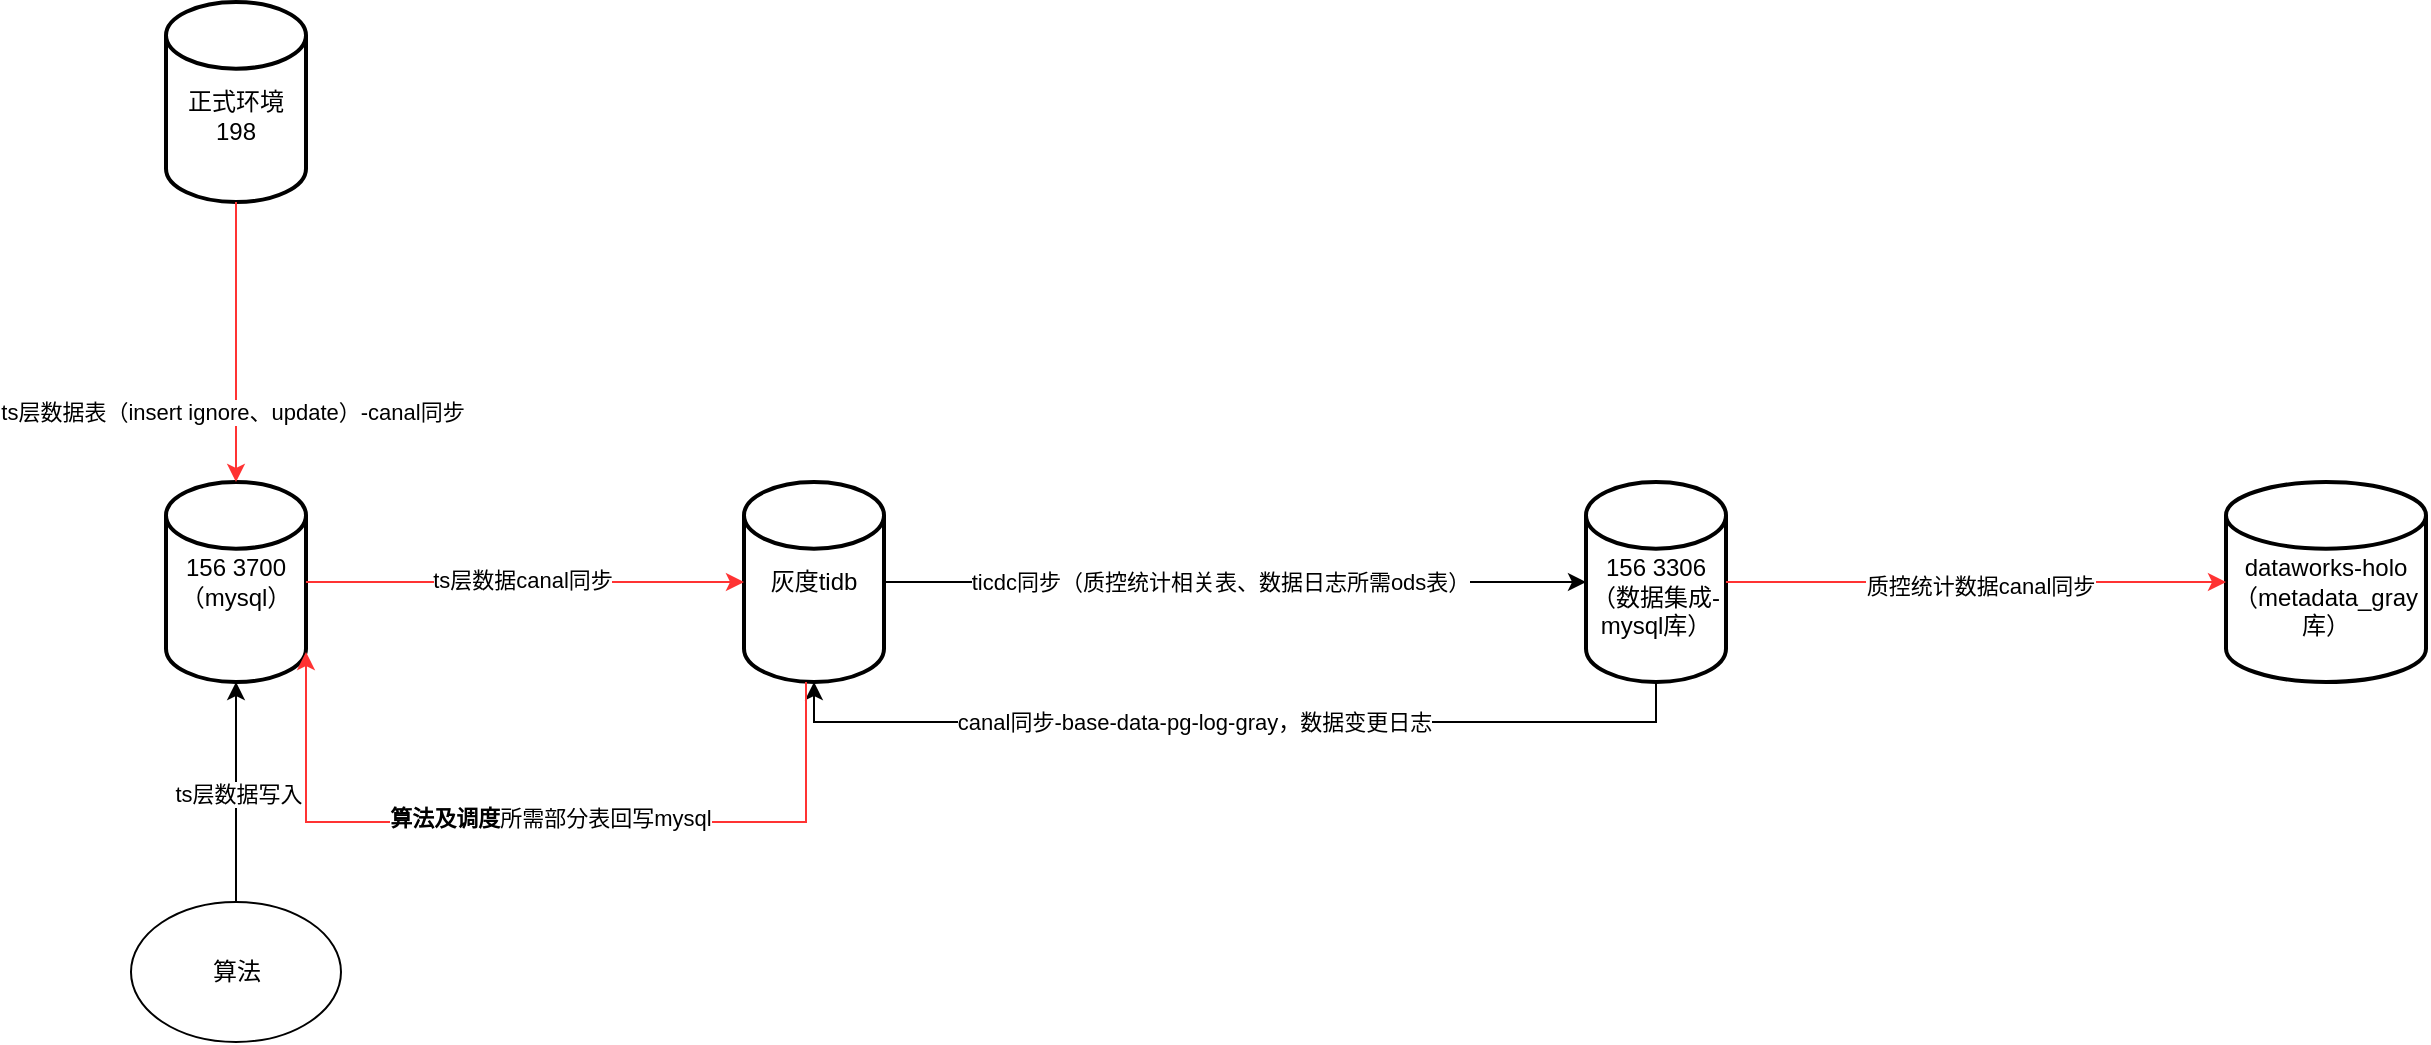<mxfile version="24.7.6">
  <diagram name="第 1 页" id="xe04I7Fmt38TwpGQB3Si">
    <mxGraphModel dx="1216" dy="1834" grid="1" gridSize="10" guides="1" tooltips="1" connect="1" arrows="1" fold="1" page="1" pageScale="1" pageWidth="827" pageHeight="1169" math="0" shadow="0">
      <root>
        <mxCell id="0" />
        <mxCell id="1" parent="0" />
        <mxCell id="Z9u1Hb-Vqn5OvXWLYThj-1" value="156 3700（mysql）" style="strokeWidth=2;html=1;shape=mxgraph.flowchart.database;whiteSpace=wrap;" vertex="1" parent="1">
          <mxGeometry x="90" y="240" width="70" height="100" as="geometry" />
        </mxCell>
        <mxCell id="Z9u1Hb-Vqn5OvXWLYThj-2" value="&lt;div&gt;&lt;br&gt;&lt;/div&gt;156 3306&lt;br&gt;（数据集成-mysql库）" style="strokeWidth=2;html=1;shape=mxgraph.flowchart.database;whiteSpace=wrap;" vertex="1" parent="1">
          <mxGeometry x="800" y="240" width="70" height="100" as="geometry" />
        </mxCell>
        <mxCell id="Z9u1Hb-Vqn5OvXWLYThj-3" value="算法" style="ellipse;whiteSpace=wrap;html=1;" vertex="1" parent="1">
          <mxGeometry x="72.5" y="450" width="105" height="70" as="geometry" />
        </mxCell>
        <mxCell id="Z9u1Hb-Vqn5OvXWLYThj-4" style="edgeStyle=orthogonalEdgeStyle;rounded=0;orthogonalLoop=1;jettySize=auto;html=1;entryX=0.5;entryY=1;entryDx=0;entryDy=0;entryPerimeter=0;" edge="1" parent="1" source="Z9u1Hb-Vqn5OvXWLYThj-3" target="Z9u1Hb-Vqn5OvXWLYThj-1">
          <mxGeometry relative="1" as="geometry" />
        </mxCell>
        <mxCell id="Z9u1Hb-Vqn5OvXWLYThj-5" value="ts层数据写入" style="edgeLabel;html=1;align=center;verticalAlign=middle;resizable=0;points=[];" vertex="1" connectable="0" parent="Z9u1Hb-Vqn5OvXWLYThj-4">
          <mxGeometry x="-0.012" y="-1" relative="1" as="geometry">
            <mxPoint as="offset" />
          </mxGeometry>
        </mxCell>
        <mxCell id="Z9u1Hb-Vqn5OvXWLYThj-6" value="灰度tidb" style="strokeWidth=2;html=1;shape=mxgraph.flowchart.database;whiteSpace=wrap;" vertex="1" parent="1">
          <mxGeometry x="379" y="240" width="70" height="100" as="geometry" />
        </mxCell>
        <mxCell id="Z9u1Hb-Vqn5OvXWLYThj-7" style="edgeStyle=orthogonalEdgeStyle;rounded=0;orthogonalLoop=1;jettySize=auto;html=1;entryX=0;entryY=0.5;entryDx=0;entryDy=0;entryPerimeter=0;strokeColor=#FF3333;" edge="1" parent="1" source="Z9u1Hb-Vqn5OvXWLYThj-1" target="Z9u1Hb-Vqn5OvXWLYThj-6">
          <mxGeometry relative="1" as="geometry" />
        </mxCell>
        <mxCell id="Z9u1Hb-Vqn5OvXWLYThj-8" value="ts层数据canal同步" style="edgeLabel;html=1;align=center;verticalAlign=middle;resizable=0;points=[];" vertex="1" connectable="0" parent="Z9u1Hb-Vqn5OvXWLYThj-7">
          <mxGeometry x="-0.026" y="1" relative="1" as="geometry">
            <mxPoint x="1" as="offset" />
          </mxGeometry>
        </mxCell>
        <mxCell id="Z9u1Hb-Vqn5OvXWLYThj-9" style="edgeStyle=orthogonalEdgeStyle;rounded=0;orthogonalLoop=1;jettySize=auto;html=1;entryX=0;entryY=0.5;entryDx=0;entryDy=0;entryPerimeter=0;" edge="1" parent="1" source="Z9u1Hb-Vqn5OvXWLYThj-6" target="Z9u1Hb-Vqn5OvXWLYThj-2">
          <mxGeometry relative="1" as="geometry" />
        </mxCell>
        <mxCell id="Z9u1Hb-Vqn5OvXWLYThj-10" value="ticdc同步（质控统计相关表、数据日志所需ods表）" style="edgeLabel;html=1;align=center;verticalAlign=middle;resizable=0;points=[];" vertex="1" connectable="0" parent="Z9u1Hb-Vqn5OvXWLYThj-9">
          <mxGeometry x="-0.046" relative="1" as="geometry">
            <mxPoint as="offset" />
          </mxGeometry>
        </mxCell>
        <mxCell id="Z9u1Hb-Vqn5OvXWLYThj-11" value="&lt;div&gt;&lt;br&gt;&lt;/div&gt;dataworks-holo（metadata_gray库）" style="strokeWidth=2;html=1;shape=mxgraph.flowchart.database;whiteSpace=wrap;" vertex="1" parent="1">
          <mxGeometry x="1120" y="240" width="100" height="100" as="geometry" />
        </mxCell>
        <mxCell id="Z9u1Hb-Vqn5OvXWLYThj-12" style="edgeStyle=orthogonalEdgeStyle;rounded=0;orthogonalLoop=1;jettySize=auto;html=1;entryX=0;entryY=0.5;entryDx=0;entryDy=0;entryPerimeter=0;strokeColor=#FF3333;" edge="1" parent="1" source="Z9u1Hb-Vqn5OvXWLYThj-2" target="Z9u1Hb-Vqn5OvXWLYThj-11">
          <mxGeometry relative="1" as="geometry" />
        </mxCell>
        <mxCell id="Z9u1Hb-Vqn5OvXWLYThj-13" value="质控统计数据canal同步" style="edgeLabel;html=1;align=center;verticalAlign=middle;resizable=0;points=[];" vertex="1" connectable="0" parent="Z9u1Hb-Vqn5OvXWLYThj-12">
          <mxGeometry x="0.01" y="-2" relative="1" as="geometry">
            <mxPoint as="offset" />
          </mxGeometry>
        </mxCell>
        <mxCell id="Z9u1Hb-Vqn5OvXWLYThj-14" value="&lt;div&gt;&lt;br&gt;&lt;/div&gt;正式环境198" style="strokeWidth=2;html=1;shape=mxgraph.flowchart.database;whiteSpace=wrap;" vertex="1" parent="1">
          <mxGeometry x="90" width="70" height="100" as="geometry" />
        </mxCell>
        <mxCell id="Z9u1Hb-Vqn5OvXWLYThj-17" style="edgeStyle=orthogonalEdgeStyle;rounded=0;orthogonalLoop=1;jettySize=auto;html=1;entryX=0.5;entryY=0;entryDx=0;entryDy=0;entryPerimeter=0;strokeColor=#FF3333;" edge="1" parent="1" source="Z9u1Hb-Vqn5OvXWLYThj-14" target="Z9u1Hb-Vqn5OvXWLYThj-1">
          <mxGeometry relative="1" as="geometry" />
        </mxCell>
        <mxCell id="Z9u1Hb-Vqn5OvXWLYThj-18" value="ts层数据表（insert ignore、update）-canal同步" style="edgeLabel;html=1;align=center;verticalAlign=middle;resizable=0;points=[];" vertex="1" connectable="0" parent="Z9u1Hb-Vqn5OvXWLYThj-17">
          <mxGeometry x="0.492" y="-2" relative="1" as="geometry">
            <mxPoint as="offset" />
          </mxGeometry>
        </mxCell>
        <mxCell id="Z9u1Hb-Vqn5OvXWLYThj-19" style="edgeStyle=orthogonalEdgeStyle;rounded=0;orthogonalLoop=1;jettySize=auto;html=1;entryX=0.5;entryY=1;entryDx=0;entryDy=0;entryPerimeter=0;" edge="1" parent="1" source="Z9u1Hb-Vqn5OvXWLYThj-2" target="Z9u1Hb-Vqn5OvXWLYThj-6">
          <mxGeometry relative="1" as="geometry">
            <Array as="points">
              <mxPoint x="835" y="360" />
              <mxPoint x="414" y="360" />
            </Array>
          </mxGeometry>
        </mxCell>
        <mxCell id="Z9u1Hb-Vqn5OvXWLYThj-20" value="canal同步-base-data-pg-log-gray，数据变更日志" style="edgeLabel;html=1;align=center;verticalAlign=middle;resizable=0;points=[];" vertex="1" connectable="0" parent="Z9u1Hb-Vqn5OvXWLYThj-19">
          <mxGeometry x="0.088" relative="1" as="geometry">
            <mxPoint as="offset" />
          </mxGeometry>
        </mxCell>
        <mxCell id="Z9u1Hb-Vqn5OvXWLYThj-21" style="edgeStyle=orthogonalEdgeStyle;rounded=0;orthogonalLoop=1;jettySize=auto;html=1;entryX=1;entryY=0.85;entryDx=0;entryDy=0;entryPerimeter=0;strokeColor=#FF3333;" edge="1" parent="1" target="Z9u1Hb-Vqn5OvXWLYThj-1">
          <mxGeometry relative="1" as="geometry">
            <mxPoint x="410" y="340" as="sourcePoint" />
            <Array as="points">
              <mxPoint x="410" y="410" />
              <mxPoint x="160" y="410" />
            </Array>
          </mxGeometry>
        </mxCell>
        <mxCell id="Z9u1Hb-Vqn5OvXWLYThj-22" value="&lt;b&gt;算法及调度&lt;/b&gt;所需部分表回写mysql" style="edgeLabel;html=1;align=center;verticalAlign=middle;resizable=0;points=[];" vertex="1" connectable="0" parent="Z9u1Hb-Vqn5OvXWLYThj-21">
          <mxGeometry x="-0.022" y="-2" relative="1" as="geometry">
            <mxPoint as="offset" />
          </mxGeometry>
        </mxCell>
      </root>
    </mxGraphModel>
  </diagram>
</mxfile>
